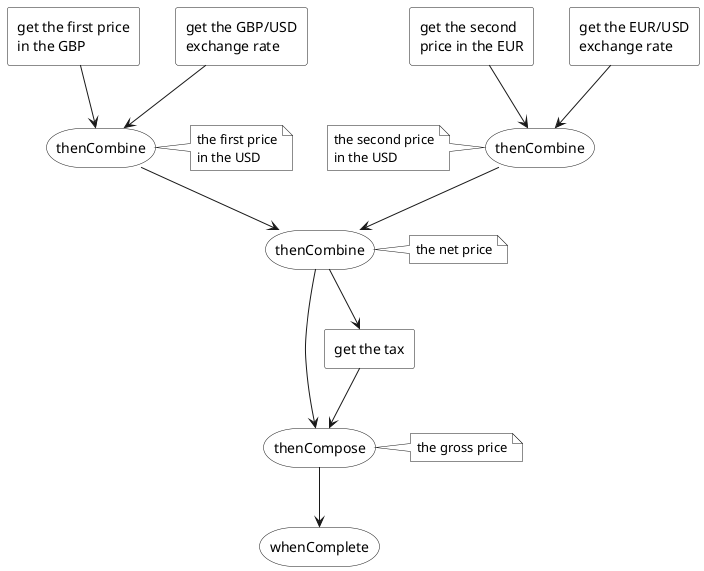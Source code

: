 @startuml

scale 1.0
skinparam monochrome true
skinparam RectangleBackgroundColor white
skinparam StorageBackgroundColor white
skinparam NoteBackgroundColor white

rectangle "get the second\nprice in the EUR" as step4
rectangle "get the EUR/USD\nexchange rate" as step5
storage  "thenCombine" as step6
note left of step6: the second price\nin the USD

rectangle "get the first price\nin the GBP" as step1
rectangle "get the GBP/USD\nexchange rate" as step2
storage  "thenCombine" as step3
note right of step3: the first price\nin the USD

storage  "thenCombine" as step7
note right of step7: the net price

rectangle "get the tax" as step7b

storage  "thenCompose" as step8
note right of step8: the gross price

storage  "whenComplete" as step9

step1 --> step3
step2 --> step3

step4 --> step6
step5 --> step6

step3 --> step7
step6 --> step7

step7 --> step7b
step7 --> step8
step7b --> step8

step8 --> step9
'step3 -[dashed]-> step9
'step6 -[dashed]-> step9
'step7 -[dashed]-> step9
'step8 -[dashed]-> step9

@enduml
